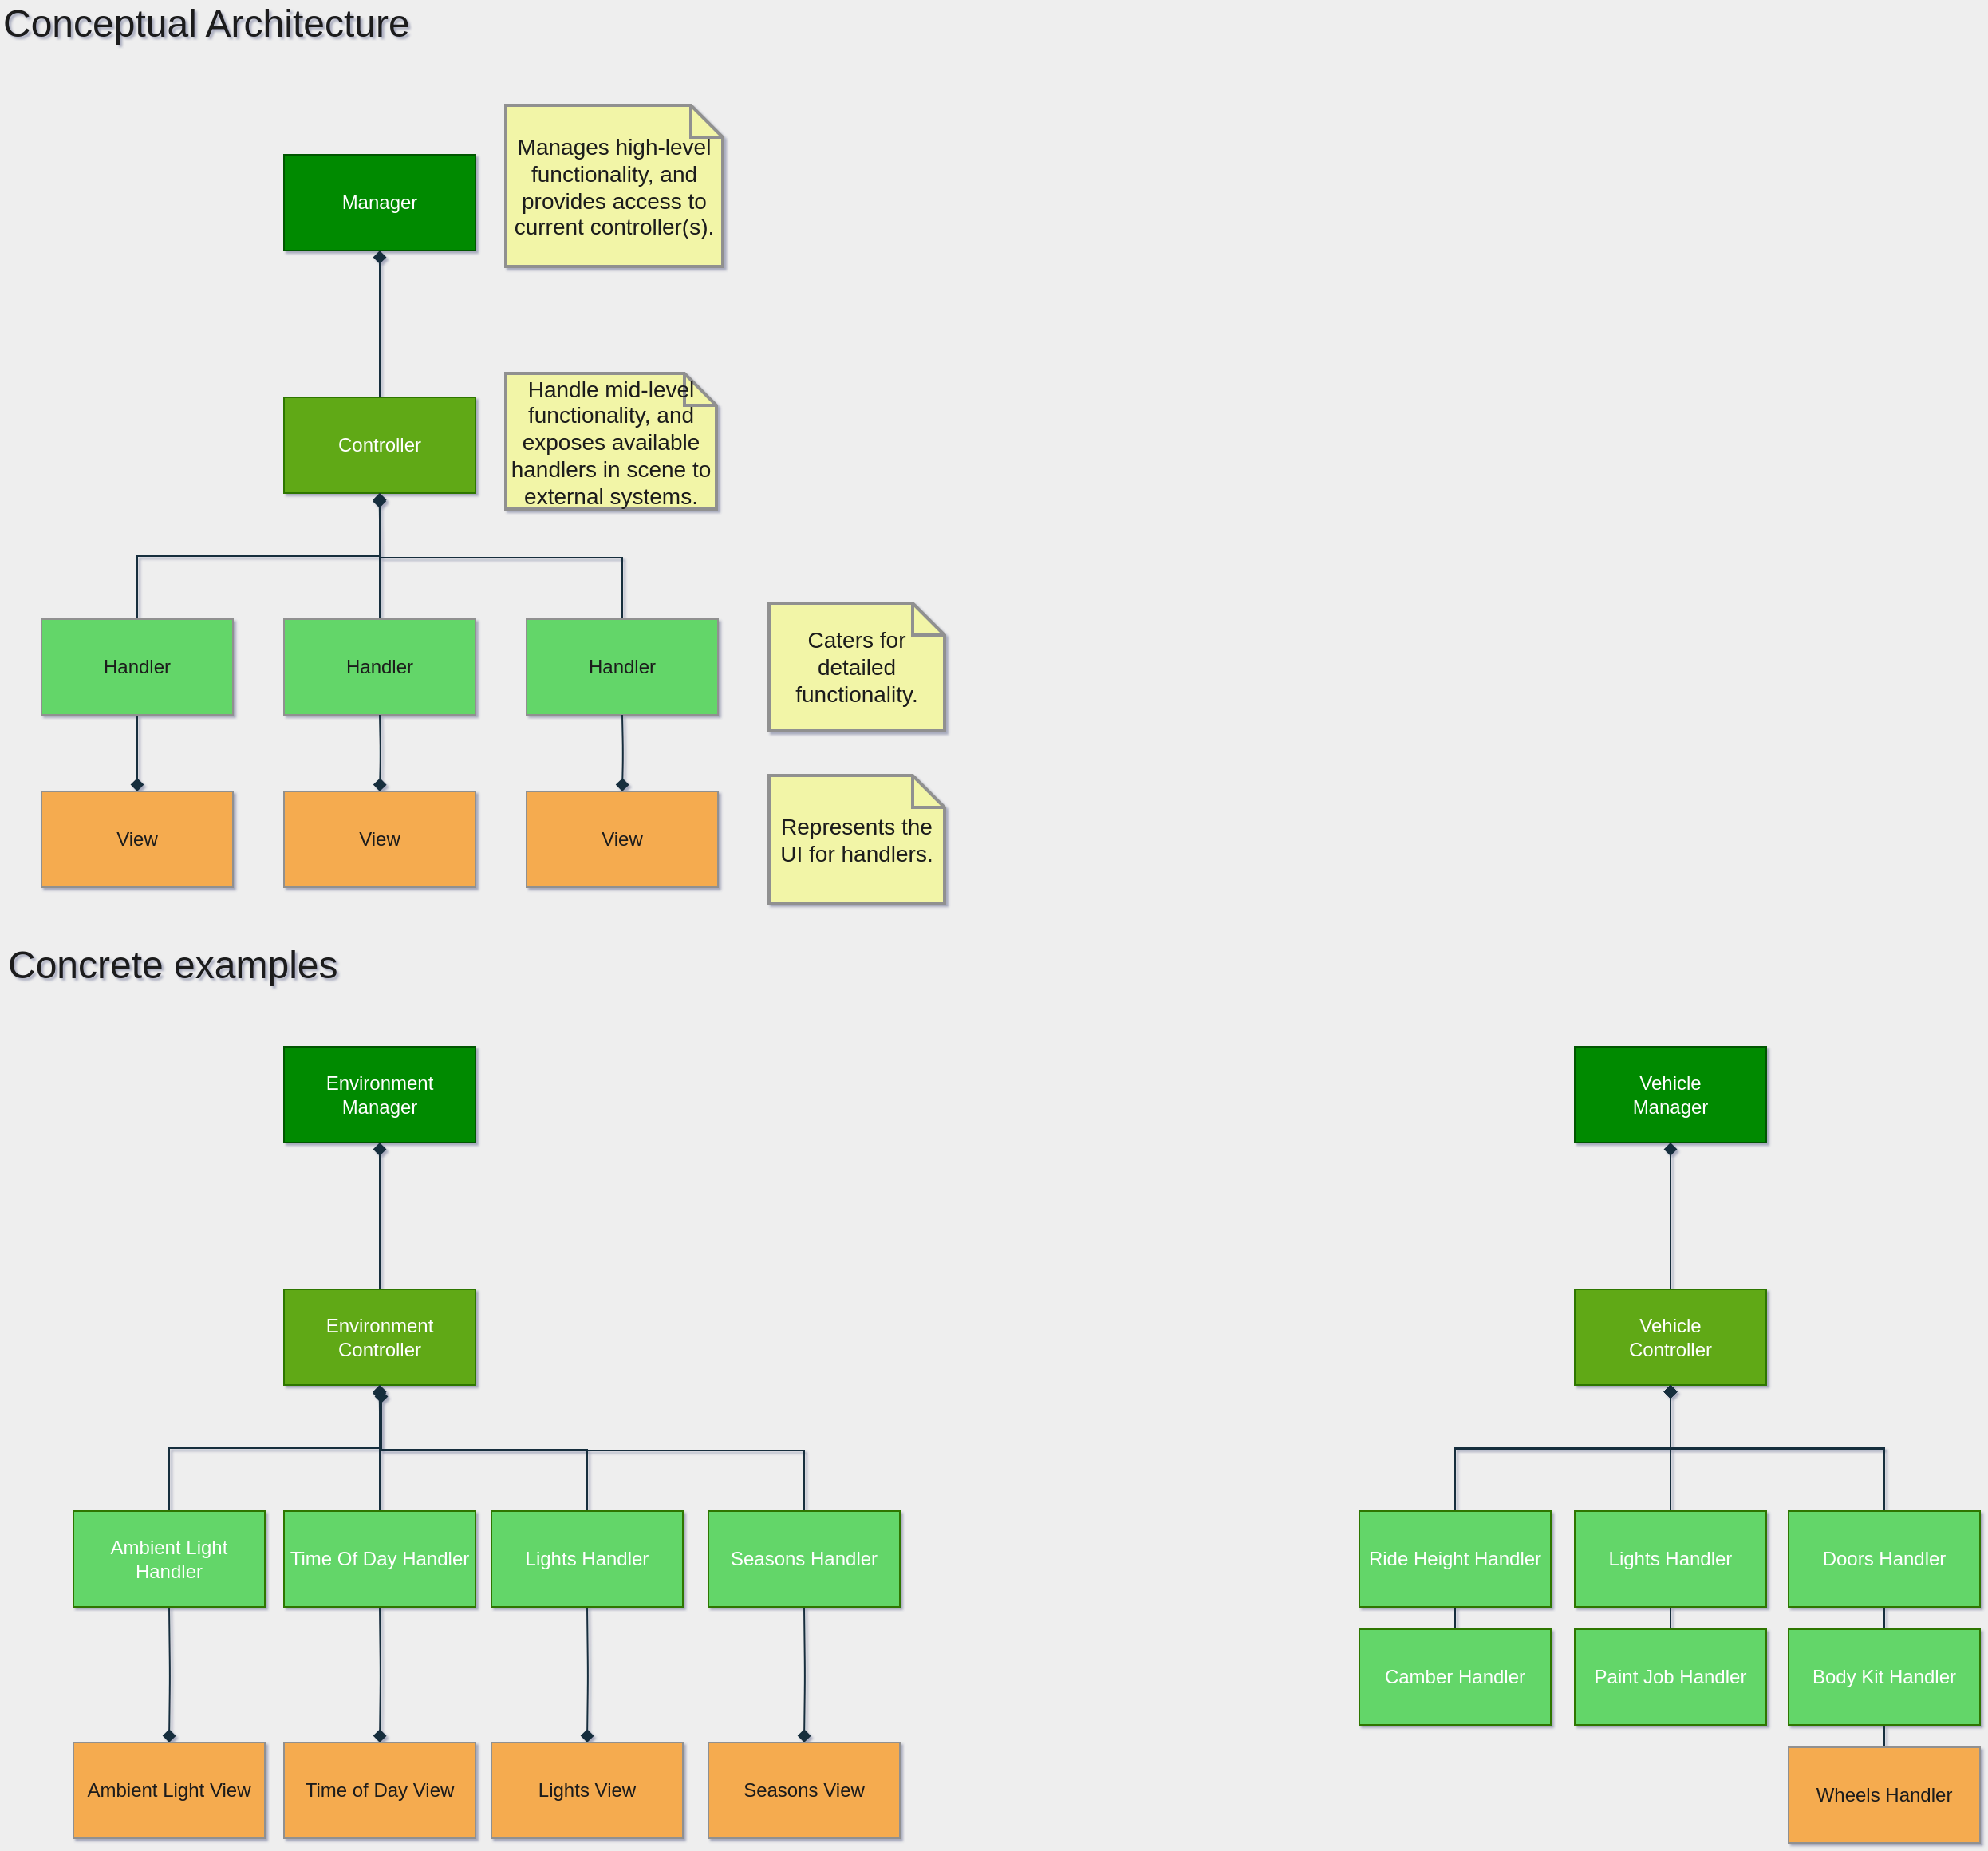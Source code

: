 <mxfile version="14.2.4" type="embed">
    <diagram id="0t93I-Yr304hRmM7Abkf" name="Page-1">
        <mxGraphModel dx="875" dy="454" grid="0" gridSize="10" guides="1" tooltips="1" connect="1" arrows="1" fold="1" page="1" pageScale="1" pageWidth="1920" pageHeight="1200" background="#EEEEEE" math="0" shadow="1">
            <root>
                <mxCell id="0"/>
                <mxCell id="1" parent="0"/>
                <mxCell id="2" value="Manager" style="rounded=0;whiteSpace=wrap;html=1;fillColor=#008a00;strokeColor=#005700;fontColor=#ffffff;" parent="1" vertex="1">
                    <mxGeometry x="188" y="108" width="120" height="60" as="geometry"/>
                </mxCell>
                <mxCell id="4" style="edgeStyle=orthogonalEdgeStyle;rounded=0;orthogonalLoop=1;jettySize=auto;html=1;entryX=0.5;entryY=1;entryDx=0;entryDy=0;endArrow=diamond;endFill=1;labelBackgroundColor=#EEEEEE;strokeColor=#182E3E;fontColor=#1A1A1A;" parent="1" source="3" target="2" edge="1">
                    <mxGeometry relative="1" as="geometry"/>
                </mxCell>
                <mxCell id="3" value="Controller" style="rounded=0;whiteSpace=wrap;html=1;fillColor=#60a917;strokeColor=#2D7600;fontColor=#ffffff;" parent="1" vertex="1">
                    <mxGeometry x="188" y="260" width="120" height="60" as="geometry"/>
                </mxCell>
                <mxCell id="9" style="edgeStyle=orthogonalEdgeStyle;rounded=0;orthogonalLoop=1;jettySize=auto;html=1;entryX=0.5;entryY=1;entryDx=0;entryDy=0;endArrow=diamond;endFill=1;exitX=0.5;exitY=0;exitDx=0;exitDy=0;labelBackgroundColor=#EEEEEE;strokeColor=#182E3E;fontColor=#1A1A1A;" parent="1" source="5" target="3" edge="1">
                    <mxGeometry relative="1" as="geometry"/>
                </mxCell>
                <mxCell id="54" style="edgeStyle=orthogonalEdgeStyle;curved=0;rounded=1;sketch=0;orthogonalLoop=1;jettySize=auto;html=1;entryX=0.5;entryY=0;entryDx=0;entryDy=0;strokeColor=#182E3E;fontColor=#1A1A1A;endArrow=diamond;endFill=1;" parent="1" source="5" target="53" edge="1">
                    <mxGeometry relative="1" as="geometry"/>
                </mxCell>
                <mxCell id="5" value="Handler" style="rounded=0;whiteSpace=wrap;html=1;strokeColor=#909090;fontColor=#1A1A1A;fillColor=#64D669;" parent="1" vertex="1">
                    <mxGeometry x="36" y="399" width="120" height="60" as="geometry"/>
                </mxCell>
                <mxCell id="8" style="edgeStyle=orthogonalEdgeStyle;rounded=0;orthogonalLoop=1;jettySize=auto;html=1;entryX=0.5;entryY=1;entryDx=0;entryDy=0;endArrow=diamond;endFill=1;labelBackgroundColor=#EEEEEE;strokeColor=#182E3E;fontColor=#1A1A1A;" parent="1" source="6" target="3" edge="1">
                    <mxGeometry relative="1" as="geometry"/>
                </mxCell>
                <mxCell id="6" value="Handler" style="rounded=0;whiteSpace=wrap;html=1;strokeColor=#909090;fontColor=#1A1A1A;fillColor=#64D669;" parent="1" vertex="1">
                    <mxGeometry x="188" y="399" width="120" height="60" as="geometry"/>
                </mxCell>
                <mxCell id="10" style="edgeStyle=orthogonalEdgeStyle;rounded=0;orthogonalLoop=1;jettySize=auto;html=1;endArrow=diamond;endFill=1;exitX=0.5;exitY=0;exitDx=0;exitDy=0;labelBackgroundColor=#EEEEEE;strokeColor=#182E3E;fontColor=#1A1A1A;" parent="1" source="7" edge="1">
                    <mxGeometry relative="1" as="geometry">
                        <mxPoint x="247.81" y="321" as="targetPoint"/>
                    </mxGeometry>
                </mxCell>
                <mxCell id="7" value="Handler" style="rounded=0;whiteSpace=wrap;html=1;strokeColor=#909090;fontColor=#1A1A1A;fillColor=#64D669;" parent="1" vertex="1">
                    <mxGeometry x="340" y="399" width="120" height="60" as="geometry"/>
                </mxCell>
                <mxCell id="13" value="Manages high-level functionality, and provides access to current controller(s)." style="shape=note;strokeWidth=2;fontSize=14;size=20;whiteSpace=wrap;html=1;strokeColor=#909090;fontColor=#1A1A1A;fillColor=#F2F5A7;" parent="1" vertex="1">
                    <mxGeometry x="327" y="77" width="136" height="101" as="geometry"/>
                </mxCell>
                <mxCell id="14" value="Handle mid-level functionality, and exposes available handlers in scene to external systems." style="shape=note;strokeWidth=2;fontSize=14;size=20;whiteSpace=wrap;html=1;strokeColor=#909090;fontColor=#1A1A1A;fillColor=#F2F5A7;" parent="1" vertex="1">
                    <mxGeometry x="327" y="245" width="132" height="85" as="geometry"/>
                </mxCell>
                <mxCell id="15" value="Caters for detailed functionality." style="shape=note;strokeWidth=2;fontSize=14;size=20;whiteSpace=wrap;html=1;strokeColor=#909090;fontColor=#1A1A1A;fillColor=#F2F5A7;" parent="1" vertex="1">
                    <mxGeometry x="492" y="389" width="110.0" height="80" as="geometry"/>
                </mxCell>
                <mxCell id="16" value="Environment&lt;br&gt;Manager" style="rounded=0;whiteSpace=wrap;html=1;fillColor=#008a00;strokeColor=#005700;fontColor=#ffffff;" parent="1" vertex="1">
                    <mxGeometry x="188" y="667" width="120" height="60" as="geometry"/>
                </mxCell>
                <mxCell id="17" style="edgeStyle=orthogonalEdgeStyle;rounded=0;orthogonalLoop=1;jettySize=auto;html=1;entryX=0.5;entryY=1;entryDx=0;entryDy=0;endArrow=diamond;endFill=1;labelBackgroundColor=#EEEEEE;strokeColor=#182E3E;fontColor=#1A1A1A;" parent="1" source="18" target="16" edge="1">
                    <mxGeometry relative="1" as="geometry"/>
                </mxCell>
                <mxCell id="18" value="Environment&lt;br&gt;Controller" style="rounded=0;whiteSpace=wrap;html=1;fillColor=#60a917;strokeColor=#2D7600;fontColor=#ffffff;" parent="1" vertex="1">
                    <mxGeometry x="188" y="819" width="120" height="60" as="geometry"/>
                </mxCell>
                <mxCell id="19" style="edgeStyle=orthogonalEdgeStyle;rounded=0;orthogonalLoop=1;jettySize=auto;html=1;entryX=0.5;entryY=1;entryDx=0;entryDy=0;endArrow=diamond;endFill=1;exitX=0.5;exitY=0;exitDx=0;exitDy=0;labelBackgroundColor=#EEEEEE;strokeColor=#182E3E;fontColor=#1A1A1A;" parent="1" source="20" target="18" edge="1">
                    <mxGeometry relative="1" as="geometry"/>
                </mxCell>
                <mxCell id="20" value="Ambient Light&lt;br&gt;Handler" style="rounded=0;whiteSpace=wrap;html=1;fillColor=#F5AB50;strokeColor=#909090;fontColor=#1A1A1A;" parent="1" vertex="1">
                    <mxGeometry x="56" y="958" width="120" height="60" as="geometry"/>
                </mxCell>
                <mxCell id="21" style="edgeStyle=orthogonalEdgeStyle;rounded=0;orthogonalLoop=1;jettySize=auto;html=1;entryX=0.5;entryY=1;entryDx=0;entryDy=0;endArrow=diamond;endFill=1;labelBackgroundColor=#EEEEEE;strokeColor=#182E3E;fontColor=#1A1A1A;" parent="1" source="22" target="18" edge="1">
                    <mxGeometry relative="1" as="geometry"/>
                </mxCell>
                <mxCell id="22" value="Time Of Day Handler" style="rounded=0;whiteSpace=wrap;html=1;fillColor=#F5AB50;strokeColor=#909090;fontColor=#1A1A1A;" parent="1" vertex="1">
                    <mxGeometry x="188" y="958" width="120" height="60" as="geometry"/>
                </mxCell>
                <mxCell id="23" style="edgeStyle=orthogonalEdgeStyle;rounded=0;orthogonalLoop=1;jettySize=auto;html=1;endArrow=diamond;endFill=1;exitX=0.5;exitY=0;exitDx=0;exitDy=0;labelBackgroundColor=#EEEEEE;strokeColor=#182E3E;fontColor=#1A1A1A;" parent="1" source="24" edge="1">
                    <mxGeometry relative="1" as="geometry">
                        <mxPoint x="247.81" y="880" as="targetPoint"/>
                    </mxGeometry>
                </mxCell>
                <mxCell id="29" style="edgeStyle=orthogonalEdgeStyle;rounded=0;orthogonalLoop=1;jettySize=auto;html=1;endArrow=diamond;endFill=1;exitX=0.5;exitY=0;exitDx=0;exitDy=0;labelBackgroundColor=#EEEEEE;strokeColor=#182E3E;fontColor=#1A1A1A;" parent="1" source="28" edge="1">
                    <mxGeometry relative="1" as="geometry">
                        <mxPoint x="249" y="882" as="targetPoint"/>
                        <Array as="points">
                            <mxPoint x="514" y="920"/>
                            <mxPoint x="249" y="920"/>
                        </Array>
                    </mxGeometry>
                </mxCell>
                <mxCell id="28" value="Seasons Handler" style="rounded=0;whiteSpace=wrap;html=1;fillColor=#F5AB50;strokeColor=#909090;fontColor=#1A1A1A;" parent="1" vertex="1">
                    <mxGeometry x="454" y="958" width="120" height="60" as="geometry"/>
                </mxCell>
                <mxCell id="30" value="Vehicle&lt;br&gt;Manager" style="rounded=0;whiteSpace=wrap;html=1;fillColor=#008a00;strokeColor=#005700;fontColor=#ffffff;" parent="1" vertex="1">
                    <mxGeometry x="997" y="667" width="120" height="60" as="geometry"/>
                </mxCell>
                <mxCell id="39" style="edgeStyle=orthogonalEdgeStyle;rounded=0;orthogonalLoop=1;jettySize=auto;html=1;entryX=0.5;entryY=1;entryDx=0;entryDy=0;endArrow=diamond;endFill=1;labelBackgroundColor=#EEEEEE;strokeColor=#182E3E;fontColor=#1A1A1A;" parent="1" source="31" target="30" edge="1">
                    <mxGeometry relative="1" as="geometry"/>
                </mxCell>
                <mxCell id="31" value="Vehicle&lt;br&gt;Controller" style="rounded=0;whiteSpace=wrap;html=1;fillColor=#60a917;strokeColor=#2D7600;fontColor=#ffffff;" parent="1" vertex="1">
                    <mxGeometry x="997" y="819" width="120" height="60" as="geometry"/>
                </mxCell>
                <mxCell id="41" style="edgeStyle=orthogonalEdgeStyle;rounded=0;orthogonalLoop=1;jettySize=auto;html=1;entryX=0.5;entryY=1;entryDx=0;entryDy=0;endArrow=diamond;endFill=1;exitX=0.5;exitY=0;exitDx=0;exitDy=0;labelBackgroundColor=#EEEEEE;strokeColor=#182E3E;fontColor=#1A1A1A;" parent="1" source="32" target="31" edge="1">
                    <mxGeometry relative="1" as="geometry"/>
                </mxCell>
                <mxCell id="40" style="edgeStyle=orthogonalEdgeStyle;rounded=0;orthogonalLoop=1;jettySize=auto;html=1;entryX=0.5;entryY=1;entryDx=0;entryDy=0;endArrow=diamond;endFill=1;labelBackgroundColor=#EEEEEE;strokeColor=#182E3E;fontColor=#1A1A1A;" parent="1" source="33" target="31" edge="1">
                    <mxGeometry relative="1" as="geometry"/>
                </mxCell>
                <mxCell id="43" style="edgeStyle=orthogonalEdgeStyle;rounded=0;orthogonalLoop=1;jettySize=auto;html=1;entryX=0.5;entryY=1;entryDx=0;entryDy=0;endArrow=diamond;endFill=1;exitX=0.5;exitY=0;exitDx=0;exitDy=0;labelBackgroundColor=#EEEEEE;strokeColor=#182E3E;fontColor=#1A1A1A;" parent="1" source="34" target="31" edge="1">
                    <mxGeometry relative="1" as="geometry"/>
                </mxCell>
                <mxCell id="47" style="edgeStyle=orthogonalEdgeStyle;rounded=0;orthogonalLoop=1;jettySize=auto;html=1;entryX=0.5;entryY=1;entryDx=0;entryDy=0;endArrow=diamond;endFill=1;exitX=0.5;exitY=0;exitDx=0;exitDy=0;labelBackgroundColor=#EEEEEE;strokeColor=#182E3E;fontColor=#1A1A1A;" parent="1" source="52" target="31" edge="1">
                    <mxGeometry relative="1" as="geometry">
                        <mxPoint x="1152" y="1140" as="sourcePoint"/>
                        <Array as="points">
                            <mxPoint x="1191" y="919"/>
                            <mxPoint x="1057" y="919"/>
                        </Array>
                    </mxGeometry>
                </mxCell>
                <mxCell id="44" style="edgeStyle=orthogonalEdgeStyle;rounded=0;orthogonalLoop=1;jettySize=auto;html=1;entryX=0.5;entryY=1;entryDx=0;entryDy=0;endArrow=diamond;endFill=1;exitX=0.5;exitY=0;exitDx=0;exitDy=0;labelBackgroundColor=#EEEEEE;strokeColor=#182E3E;fontColor=#1A1A1A;" parent="1" source="36" target="31" edge="1">
                    <mxGeometry relative="1" as="geometry">
                        <Array as="points">
                            <mxPoint x="922" y="919"/>
                            <mxPoint x="1057" y="919"/>
                        </Array>
                    </mxGeometry>
                </mxCell>
                <mxCell id="36" value="Camber Handler" style="rounded=0;whiteSpace=wrap;html=1;fillColor=#F5AB50;strokeColor=#909090;fontColor=#1A1A1A;" parent="1" vertex="1">
                    <mxGeometry x="862" y="1032" width="120" height="60" as="geometry"/>
                </mxCell>
                <mxCell id="45" style="edgeStyle=orthogonalEdgeStyle;rounded=0;orthogonalLoop=1;jettySize=auto;html=1;entryX=0.5;entryY=1;entryDx=0;entryDy=0;endArrow=diamond;endFill=1;labelBackgroundColor=#EEEEEE;strokeColor=#182E3E;fontColor=#1A1A1A;" parent="1" source="37" target="31" edge="1">
                    <mxGeometry relative="1" as="geometry"/>
                </mxCell>
                <mxCell id="37" value="Paint Job Handler" style="rounded=0;whiteSpace=wrap;html=1;fillColor=#F5AB50;strokeColor=#909090;fontColor=#1A1A1A;" parent="1" vertex="1">
                    <mxGeometry x="997" y="1032" width="120" height="60" as="geometry"/>
                </mxCell>
                <mxCell id="46" style="edgeStyle=orthogonalEdgeStyle;rounded=0;orthogonalLoop=1;jettySize=auto;html=1;entryX=0.5;entryY=1;entryDx=0;entryDy=0;endArrow=diamond;endFill=1;exitX=0.5;exitY=0;exitDx=0;exitDy=0;labelBackgroundColor=#EEEEEE;strokeColor=#182E3E;fontColor=#1A1A1A;" parent="1" source="38" target="31" edge="1">
                    <mxGeometry relative="1" as="geometry">
                        <Array as="points">
                            <mxPoint x="1191" y="919"/>
                            <mxPoint x="1057" y="919"/>
                        </Array>
                    </mxGeometry>
                </mxCell>
                <mxCell id="38" value="Body Kit Handler" style="rounded=0;whiteSpace=wrap;html=1;fillColor=#F5AB50;strokeColor=#909090;fontColor=#1A1A1A;" parent="1" vertex="1">
                    <mxGeometry x="1131" y="1032" width="120" height="60" as="geometry"/>
                </mxCell>
                <mxCell id="32" value="Ride Height Handler" style="rounded=0;whiteSpace=wrap;html=1;fillColor=#F5AB50;strokeColor=#909090;fontColor=#1A1A1A;" parent="1" vertex="1">
                    <mxGeometry x="862" y="958" width="120" height="60" as="geometry"/>
                </mxCell>
                <mxCell id="33" value="Lights Handler" style="rounded=0;whiteSpace=wrap;html=1;fillColor=#F5AB50;strokeColor=#909090;fontColor=#1A1A1A;" parent="1" vertex="1">
                    <mxGeometry x="997" y="958" width="120" height="60" as="geometry"/>
                </mxCell>
                <mxCell id="34" value="Doors Handler" style="rounded=0;whiteSpace=wrap;html=1;fillColor=#F5AB50;strokeColor=#909090;fontColor=#1A1A1A;" parent="1" vertex="1">
                    <mxGeometry x="1131" y="958" width="120" height="60" as="geometry"/>
                </mxCell>
                <mxCell id="24" value="Lights Handler" style="rounded=0;whiteSpace=wrap;html=1;fillColor=#F5AB50;strokeColor=#909090;fontColor=#1A1A1A;" parent="1" vertex="1">
                    <mxGeometry x="318" y="958" width="120" height="60" as="geometry"/>
                </mxCell>
                <mxCell id="49" value="Concrete examples" style="text;html=1;strokeColor=none;fillColor=none;align=left;verticalAlign=middle;whiteSpace=wrap;rounded=0;fontSize=24;fontColor=#1A1A1A;" parent="1" vertex="1">
                    <mxGeometry x="13" y="606" width="247" height="20" as="geometry"/>
                </mxCell>
                <mxCell id="51" value="Conceptual Architecture" style="text;html=1;strokeColor=none;fillColor=none;align=left;verticalAlign=middle;whiteSpace=wrap;rounded=0;fontSize=24;fontColor=#1A1A1A;" parent="1" vertex="1">
                    <mxGeometry x="10" y="16" width="341" height="20" as="geometry"/>
                </mxCell>
                <mxCell id="52" value="Wheels Handler" style="rounded=0;whiteSpace=wrap;html=1;fillColor=#F5AB50;strokeColor=#909090;fontColor=#1A1A1A;" parent="1" vertex="1">
                    <mxGeometry x="1131" y="1106" width="120" height="60" as="geometry"/>
                </mxCell>
                <mxCell id="53" value="View" style="rounded=0;whiteSpace=wrap;html=1;fillColor=#F5AB50;strokeColor=#909090;fontColor=#1A1A1A;" parent="1" vertex="1">
                    <mxGeometry x="36" y="507" width="120" height="60" as="geometry"/>
                </mxCell>
                <mxCell id="55" style="edgeStyle=orthogonalEdgeStyle;curved=0;rounded=1;sketch=0;orthogonalLoop=1;jettySize=auto;html=1;entryX=0.5;entryY=0;entryDx=0;entryDy=0;strokeColor=#182E3E;fontColor=#1A1A1A;endArrow=diamond;endFill=1;" parent="1" target="56" edge="1">
                    <mxGeometry relative="1" as="geometry">
                        <mxPoint x="248" y="459" as="sourcePoint"/>
                    </mxGeometry>
                </mxCell>
                <mxCell id="56" value="View" style="rounded=0;whiteSpace=wrap;html=1;fillColor=#F5AB50;strokeColor=#909090;fontColor=#1A1A1A;" parent="1" vertex="1">
                    <mxGeometry x="188" y="507" width="120" height="60" as="geometry"/>
                </mxCell>
                <mxCell id="57" style="edgeStyle=orthogonalEdgeStyle;curved=0;rounded=1;sketch=0;orthogonalLoop=1;jettySize=auto;html=1;entryX=0.5;entryY=0;entryDx=0;entryDy=0;strokeColor=#182E3E;fontColor=#1A1A1A;endArrow=diamond;endFill=1;" parent="1" target="58" edge="1">
                    <mxGeometry relative="1" as="geometry">
                        <mxPoint x="400" y="459" as="sourcePoint"/>
                    </mxGeometry>
                </mxCell>
                <mxCell id="58" value="View" style="rounded=0;whiteSpace=wrap;html=1;fillColor=#F5AB50;strokeColor=#909090;fontColor=#1A1A1A;" parent="1" vertex="1">
                    <mxGeometry x="340" y="507" width="120" height="60" as="geometry"/>
                </mxCell>
                <mxCell id="60" style="edgeStyle=orthogonalEdgeStyle;curved=0;rounded=1;sketch=0;orthogonalLoop=1;jettySize=auto;html=1;entryX=0.5;entryY=0;entryDx=0;entryDy=0;strokeColor=#182E3E;fontColor=#1A1A1A;endArrow=diamond;endFill=1;" parent="1" target="61" edge="1">
                    <mxGeometry relative="1" as="geometry">
                        <mxPoint x="116" y="1018" as="sourcePoint"/>
                    </mxGeometry>
                </mxCell>
                <mxCell id="61" value="Ambient Light View" style="rounded=0;whiteSpace=wrap;html=1;fillColor=#F5AB50;strokeColor=#909090;fontColor=#1A1A1A;" parent="1" vertex="1">
                    <mxGeometry x="56" y="1103" width="120" height="60" as="geometry"/>
                </mxCell>
                <mxCell id="62" style="edgeStyle=orthogonalEdgeStyle;curved=0;rounded=1;sketch=0;orthogonalLoop=1;jettySize=auto;html=1;entryX=0.5;entryY=0;entryDx=0;entryDy=0;strokeColor=#182E3E;fontColor=#1A1A1A;endArrow=diamond;endFill=1;" parent="1" target="63" edge="1">
                    <mxGeometry relative="1" as="geometry">
                        <mxPoint x="248" y="1018" as="sourcePoint"/>
                    </mxGeometry>
                </mxCell>
                <mxCell id="63" value="Time of Day View" style="rounded=0;whiteSpace=wrap;html=1;fillColor=#F5AB50;strokeColor=#909090;fontColor=#1A1A1A;" parent="1" vertex="1">
                    <mxGeometry x="188" y="1103" width="120" height="60" as="geometry"/>
                </mxCell>
                <mxCell id="64" style="edgeStyle=orthogonalEdgeStyle;curved=0;rounded=1;sketch=0;orthogonalLoop=1;jettySize=auto;html=1;entryX=0.5;entryY=0;entryDx=0;entryDy=0;strokeColor=#182E3E;fontColor=#1A1A1A;endArrow=diamond;endFill=1;" parent="1" target="65" edge="1">
                    <mxGeometry relative="1" as="geometry">
                        <mxPoint x="378" y="1018" as="sourcePoint"/>
                    </mxGeometry>
                </mxCell>
                <mxCell id="65" value="Lights View" style="rounded=0;whiteSpace=wrap;html=1;fillColor=#F5AB50;strokeColor=#909090;fontColor=#1A1A1A;" parent="1" vertex="1">
                    <mxGeometry x="318" y="1103" width="120" height="60" as="geometry"/>
                </mxCell>
                <mxCell id="66" style="edgeStyle=orthogonalEdgeStyle;curved=0;rounded=1;sketch=0;orthogonalLoop=1;jettySize=auto;html=1;entryX=0.5;entryY=0;entryDx=0;entryDy=0;strokeColor=#182E3E;fontColor=#1A1A1A;endArrow=diamond;endFill=1;" parent="1" target="67" edge="1">
                    <mxGeometry relative="1" as="geometry">
                        <mxPoint x="514" y="1018" as="sourcePoint"/>
                    </mxGeometry>
                </mxCell>
                <mxCell id="67" value="Seasons View" style="rounded=0;whiteSpace=wrap;html=1;fillColor=#F5AB50;strokeColor=#909090;fontColor=#1A1A1A;" parent="1" vertex="1">
                    <mxGeometry x="454" y="1103" width="120" height="60" as="geometry"/>
                </mxCell>
                <mxCell id="70" value="Ambient Light&lt;br&gt;Handler" style="rounded=0;whiteSpace=wrap;html=1;strokeColor=#2D7600;fontColor=#ffffff;fillColor=#64D669;" parent="1" vertex="1">
                    <mxGeometry x="56" y="958" width="120" height="60" as="geometry"/>
                </mxCell>
                <mxCell id="71" value="Time Of Day Handler" style="rounded=0;whiteSpace=wrap;html=1;strokeColor=#2D7600;fontColor=#ffffff;fillColor=#64D669;" parent="1" vertex="1">
                    <mxGeometry x="188" y="958" width="120" height="60" as="geometry"/>
                </mxCell>
                <mxCell id="72" value="Lights Handler" style="rounded=0;whiteSpace=wrap;html=1;strokeColor=#2D7600;fontColor=#ffffff;fillColor=#64D669;" parent="1" vertex="1">
                    <mxGeometry x="318" y="958" width="120" height="60" as="geometry"/>
                </mxCell>
                <mxCell id="73" value="Seasons Handler" style="rounded=0;whiteSpace=wrap;html=1;strokeColor=#2D7600;fontColor=#ffffff;fillColor=#64D669;" parent="1" vertex="1">
                    <mxGeometry x="454" y="958" width="120" height="60" as="geometry"/>
                </mxCell>
                <mxCell id="74" value="Ride Height Handler" style="rounded=0;whiteSpace=wrap;html=1;strokeColor=#2D7600;fontColor=#ffffff;fillColor=#64D669;" parent="1" vertex="1">
                    <mxGeometry x="862" y="958" width="120" height="60" as="geometry"/>
                </mxCell>
                <mxCell id="75" value="Camber Handler" style="rounded=0;whiteSpace=wrap;html=1;strokeColor=#2D7600;fontColor=#ffffff;fillColor=#64D669;" parent="1" vertex="1">
                    <mxGeometry x="862" y="1032" width="120" height="60" as="geometry"/>
                </mxCell>
                <mxCell id="76" value="Paint Job Handler" style="rounded=0;whiteSpace=wrap;html=1;strokeColor=#2D7600;fontColor=#ffffff;fillColor=#64D669;" parent="1" vertex="1">
                    <mxGeometry x="997" y="1032" width="120" height="60" as="geometry"/>
                </mxCell>
                <mxCell id="77" value="Lights Handler" style="rounded=0;whiteSpace=wrap;html=1;strokeColor=#2D7600;fontColor=#ffffff;fillColor=#64D669;" parent="1" vertex="1">
                    <mxGeometry x="997" y="958" width="120" height="60" as="geometry"/>
                </mxCell>
                <mxCell id="78" value="Doors Handler" style="rounded=0;whiteSpace=wrap;html=1;strokeColor=#2D7600;fontColor=#ffffff;fillColor=#64D669;" parent="1" vertex="1">
                    <mxGeometry x="1131" y="958" width="120" height="60" as="geometry"/>
                </mxCell>
                <mxCell id="79" value="Body Kit Handler" style="rounded=0;whiteSpace=wrap;html=1;strokeColor=#2D7600;fontColor=#ffffff;fillColor=#64D669;" parent="1" vertex="1">
                    <mxGeometry x="1131" y="1032" width="120" height="60" as="geometry"/>
                </mxCell>
                <mxCell id="80" value="Represents the UI for handlers." style="shape=note;strokeWidth=2;fontSize=14;size=20;whiteSpace=wrap;html=1;strokeColor=#909090;fontColor=#1A1A1A;fillColor=#F2F5A7;" parent="1" vertex="1">
                    <mxGeometry x="492" y="497" width="110.0" height="80" as="geometry"/>
                </mxCell>
            </root>
        </mxGraphModel>
    </diagram>
</mxfile>